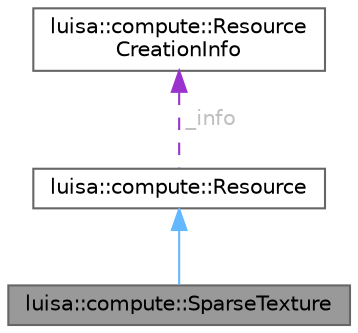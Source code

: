 digraph "luisa::compute::SparseTexture"
{
 // LATEX_PDF_SIZE
  bgcolor="transparent";
  edge [fontname=Helvetica,fontsize=10,labelfontname=Helvetica,labelfontsize=10];
  node [fontname=Helvetica,fontsize=10,shape=box,height=0.2,width=0.4];
  Node1 [id="Node000001",label="luisa::compute::SparseTexture",height=0.2,width=0.4,color="gray40", fillcolor="grey60", style="filled", fontcolor="black",tooltip=" "];
  Node2 -> Node1 [id="edge3_Node000001_Node000002",dir="back",color="steelblue1",style="solid",tooltip=" "];
  Node2 [id="Node000002",label="luisa::compute::Resource",height=0.2,width=0.4,color="gray40", fillcolor="white", style="filled",URL="$classluisa_1_1compute_1_1_resource.html",tooltip=" "];
  Node3 -> Node2 [id="edge4_Node000002_Node000003",dir="back",color="darkorchid3",style="dashed",tooltip=" ",label=" _info",fontcolor="grey" ];
  Node3 [id="Node000003",label="luisa::compute::Resource\lCreationInfo",height=0.2,width=0.4,color="gray40", fillcolor="white", style="filled",URL="$structluisa_1_1compute_1_1_resource_creation_info.html",tooltip=" "];
}
